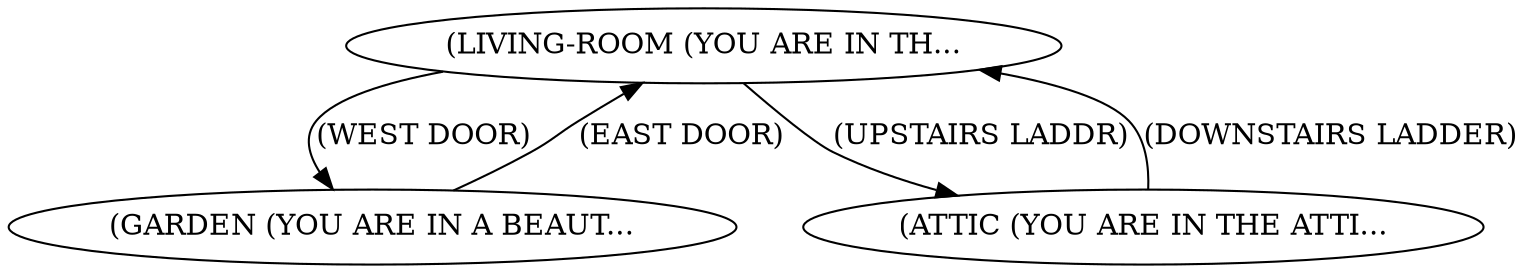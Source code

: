 digraph{
LIVING_ROOM[label="(LIVING-ROOM (YOU ARE IN TH..."];
GARDEN[label="(GARDEN (YOU ARE IN A BEAUT..."];
ATTIC[label="(ATTIC (YOU ARE IN THE ATTI..."];
LIVING_ROOM->GARDEN[label="(WEST DOOR)"];
LIVING_ROOM->ATTIC[label="(UPSTAIRS LADDR)"];
GARDEN->LIVING_ROOM[label="(EAST DOOR)"];
ATTIC->LIVING_ROOM[label="(DOWNSTAIRS LADDER)"];}